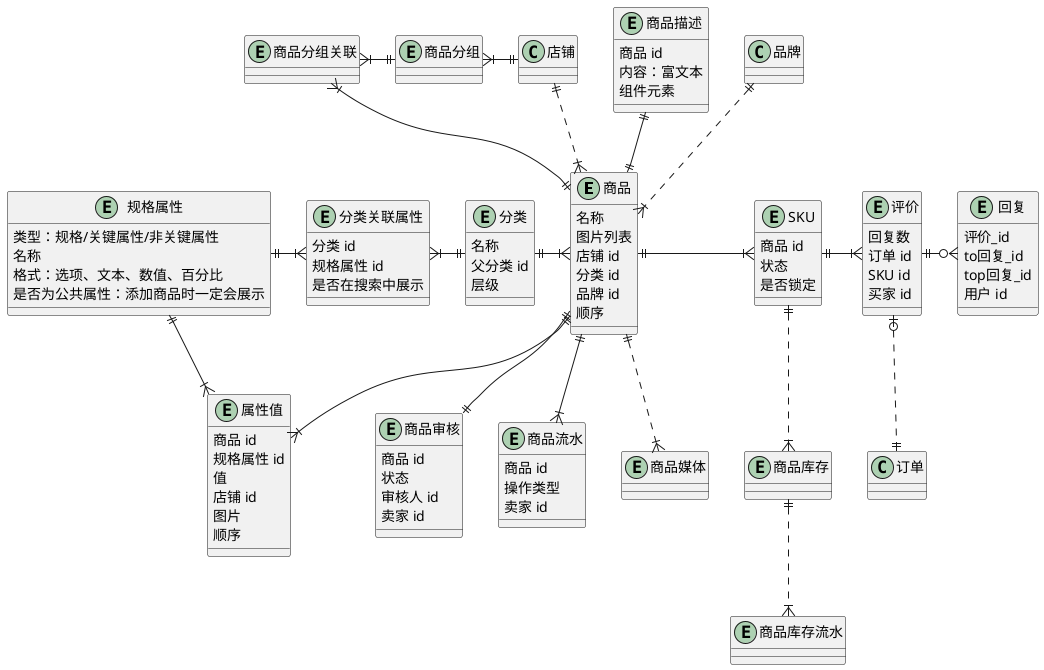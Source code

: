 @startuml 商品UML

' ==================== 商品 ====================
entity 商品 {
    名称
    图片列表
    店铺 id
    分类 id
    品牌 id
    顺序
}
entity SKU {
    商品 id
    状态
    是否锁定
}
entity 分类 {
    名称
    父分类 id
    层级
}
entity 商品审核 {
    商品 id
    状态
    审核人 id
    卖家 id
}
entity 商品流水 {
    商品 id
    操作类型
    卖家 id
}
entity 商品描述 {
    商品 id
    ' 字数要大于5个字符，小于25000个字符 ，受违禁词控制
    内容：富文本
    组件元素
}
entity 商品媒体 {
    ' 暂不做
}
entity 商品库存 {
    ' 暂不做
}
entity 商品库存流水 {
    ' 暂不做
}
entity 商品分组 {

}
entity 商品分组关联 {

}

店铺 ||..|{ 商品
商品 }|.u.|| 品牌
分类 ||-|{ 商品
商品 ||-|{ SKU
商品 ||--|| 商品审核
商品 ||--|{ 商品流水
商品 ||-u-|| 商品描述
商品 ||..|{ 商品媒体
SKU ||..|{ 商品库存
商品库存 ||..|{ 商品库存流水
商品 ||-u-|{ 商品分组关联
商品分组关联 }|-|| 商品分组
店铺 ||-l-|{ 商品分组

' ==================== 属性 ====================
entity 规格属性 {
    ' 分类不同，规则属性不同
    类型：规格/关键属性/非关键属性
    名称
    格式：选项、文本、数值、百分比
    是否为公共属性：添加商品时一定会展示
}
entity 分类关联属性 {
    分类 id
    规格属性 id
    是否在搜索中展示
}
entity 属性值 {
    商品 id
    规格属性 id
    值
    店铺 id
    图片
    顺序
}

规格属性 ||-|{ 分类关联属性
分类关联属性 }|-|| 分类
规格属性 ||--|{ 属性值
商品 ||--|{ 属性值


' ==================== 评价 ====================
entity 评价 {
    回复数
    订单 id
    SKU id
    买家 id
}
entity 回复 {
    评价_id
    to回复_id
    top回复_id
    用户 id
}


SKU ||-|{ 评价
评价 |o..|| 订单
评价 ||-o{ 回复

@enduml